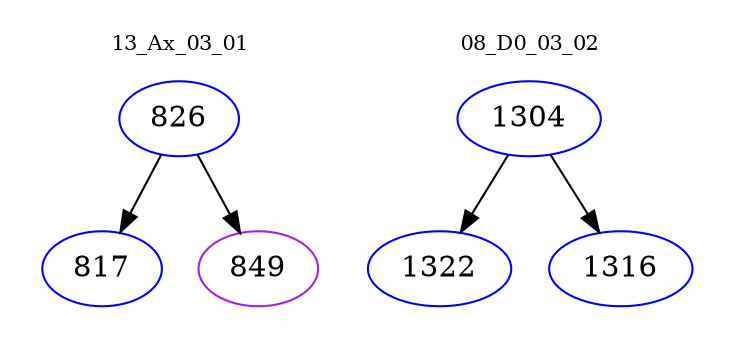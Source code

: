 digraph{
subgraph cluster_0 {
color = white
label = "13_Ax_03_01";
fontsize=10;
T0_826 [label="826", color="blue"]
T0_826 -> T0_817 [color="black"]
T0_817 [label="817", color="blue"]
T0_826 -> T0_849 [color="black"]
T0_849 [label="849", color="purple"]
}
subgraph cluster_1 {
color = white
label = "08_D0_03_02";
fontsize=10;
T1_1304 [label="1304", color="blue"]
T1_1304 -> T1_1322 [color="black"]
T1_1322 [label="1322", color="blue"]
T1_1304 -> T1_1316 [color="black"]
T1_1316 [label="1316", color="blue"]
}
}
